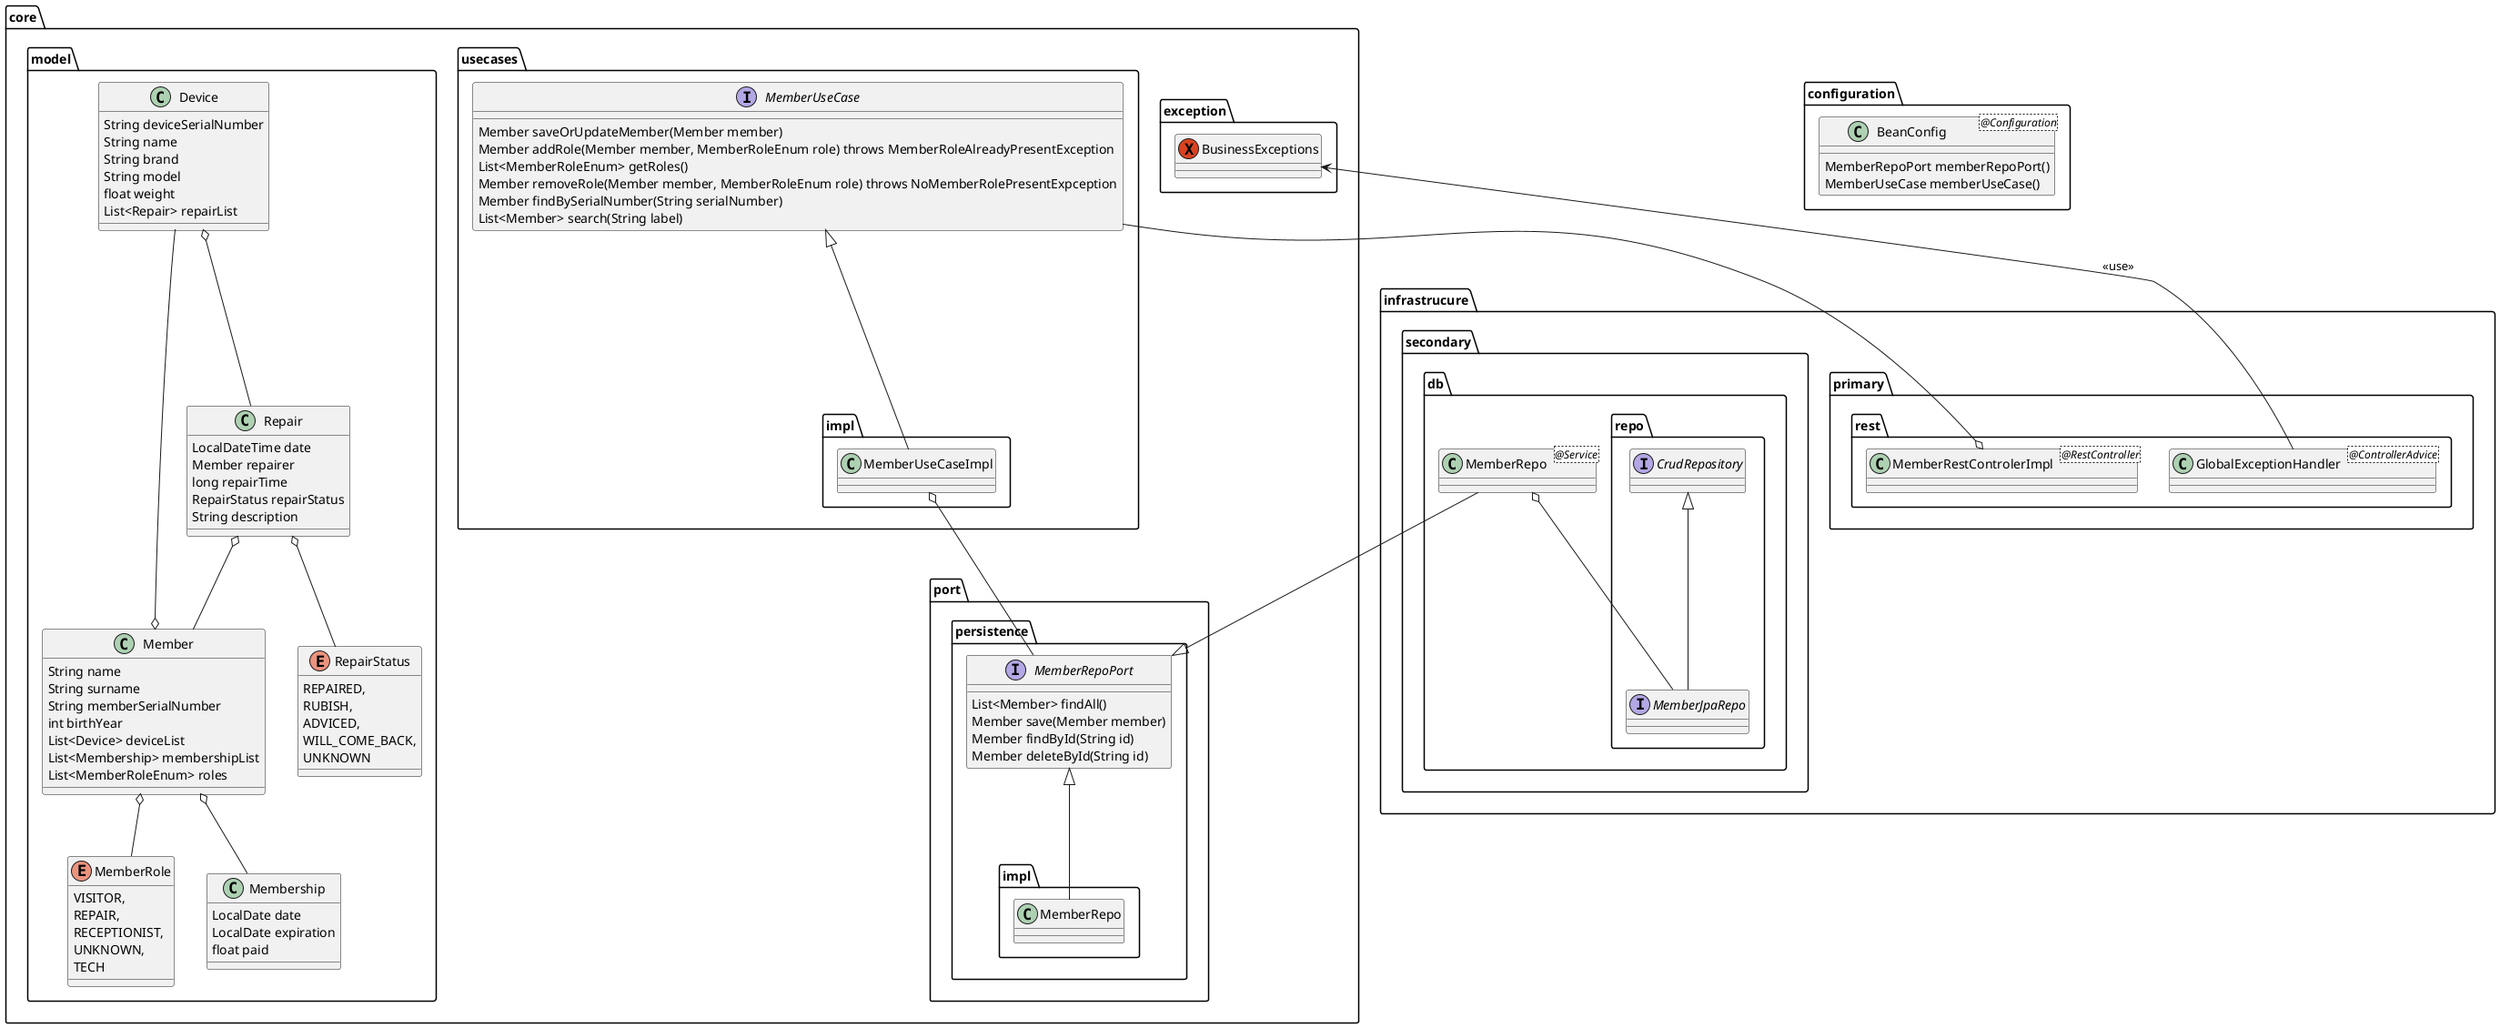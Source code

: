 @startuml
'https://plantuml.com/class-diagram

package "core.port.persistence"{
    interface MemberRepoPort{
        List<Member> findAll()
        Member save(Member member)
        Member findById(String id)
        Member deleteById(String id)
    }

    package "core.port.persistence.impl"{
        class MemberRepo
    }
    MemberRepoPort <|-- MemberRepo
}
package "core.usecases"{
    interface MemberUseCase{
            Member saveOrUpdateMember(Member member)
            Member addRole(Member member, MemberRoleEnum role) throws MemberRoleAlreadyPresentException
            List<MemberRoleEnum> getRoles()
            Member removeRole(Member member, MemberRoleEnum role) throws NoMemberRolePresentExpception
            Member findBySerialNumber(String serialNumber)
            List<Member> search(String label)
    }
    package "core.usecases.impl"{
        class MemberUseCaseImpl
    }

    MemberUseCase <|-- MemberUseCaseImpl
    MemberUseCaseImpl o-- MemberRepoPort
}
package "core.exception" {
    exception BusinessExceptions
}
package "core.model"{
    class Device{
        String deviceSerialNumber
        String name
        String brand
        String model
        float weight
        List<Repair> repairList
    }
    class Member{
        String name
        String surname
        String memberSerialNumber
        int birthYear
        List<Device> deviceList
        List<Membership> membershipList
        List<MemberRoleEnum> roles
    }
    class Membership{
        LocalDate date
        LocalDate expiration
        float paid
    }
    class Repair{
        LocalDateTime date
        Member repairer
        long repairTime
        RepairStatus repairStatus
        String description
    }
    enum RepairStatus{
        REPAIRED,
        RUBISH,
        ADVICED,
        WILL_COME_BACK,
        UNKNOWN
        }
    enum MemberRole{
        VISITOR,
        REPAIR,
        RECEPTIONIST,
        UNKNOWN,
        TECH
    }

    Repair o-- RepairStatus
    Repair o-- Member

    Member o-- MemberRole
    Member o-- Membership
    Member o-- Device

    Device o-- Repair
}



package "infrastrucure.primary.rest"{
    class MemberRestControlerImpl<@RestController>
    class GlobalExceptionHandler<@ControllerAdvice>
    MemberRestControlerImpl o-- MemberUseCase
    BusinessExceptions <-- GlobalExceptionHandler : <<use>>
}

package "infrastrucure.secondary.db"{
    class MemberRepo<@Service>
    package "infrastrucure.secondary.db.repo"{
        interface MemberJpaRepo
        interface CrudRepository
        CrudRepository <|-- MemberJpaRepo
    }
    MemberRepo o-- MemberJpaRepo

    MemberRepoPort <|-- MemberRepo
}
package "configuration"{
    class BeanConfig<@Configuration>{
        MemberRepoPort memberRepoPort()
        MemberUseCase memberUseCase()
    }
}
@enduml